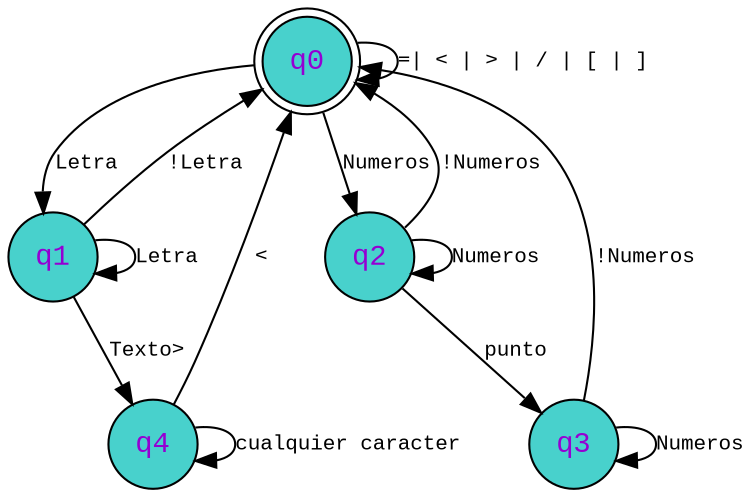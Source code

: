 digraph G {
    q0 -> q1 [label="Letra" fontname="Courier New " fontsize=10]
    q1 -> q1 [label="Letra" fontname="Courier New" fontsize=10];
    q1 -> q0 [label="!Letra"fontname="Courier New" fontsize=10];
    q0 -> q0 [label="=| < | > | / | [ | ]" fontname="Courier New" fontsize=10 ]
    q0 -> q2 [label="Numeros" fontname="Courier New" fontsize=10]
    q2 -> q2 [label="Numeros" fontname="Courier New" fontsize=10]
    q2 -> q0 [label="!Numeros" fontname="Courier New" fontsize=10]
    q2->q3[label="punto" fontname="Courier New" fontsize=10]
    q3 -> q3 [label="Numeros" fontname="Courier New" fontsize=10]
    q3 -> q0 [label="!Numeros" fontname="Courier New" fontsize=10]
    q1 -> q4 [label="Texto>" fontname="Courier New" fontsize=10]
    q4 -> q0 [label="<" fontname="Courier New" fontsize=10]
    q4 -> q4 [label="cualquier caracter" fontname="Courier New" fontsize=10]
    q0 [shape=doublecircle fontname="Courier New" style=filled fillcolor=mediumturquoise fontcolor=darkviolet];
    q1 [shape=circle fontname="Courier New" style=filled fillcolor=mediumturquoise fontcolor=darkviolet];
    q2 [shape=circle fontname="Courier New" style=filled fillcolor=mediumturquoise fontcolor=darkviolet];
    q3 [shape=circle fontname="Courier New" style=filled fillcolor=mediumturquoise fontcolor=darkviolet];
    q4 [shape=circle fontname="Courier New" style=filled fillcolor=mediumturquoise fontcolor=darkviolet];
}